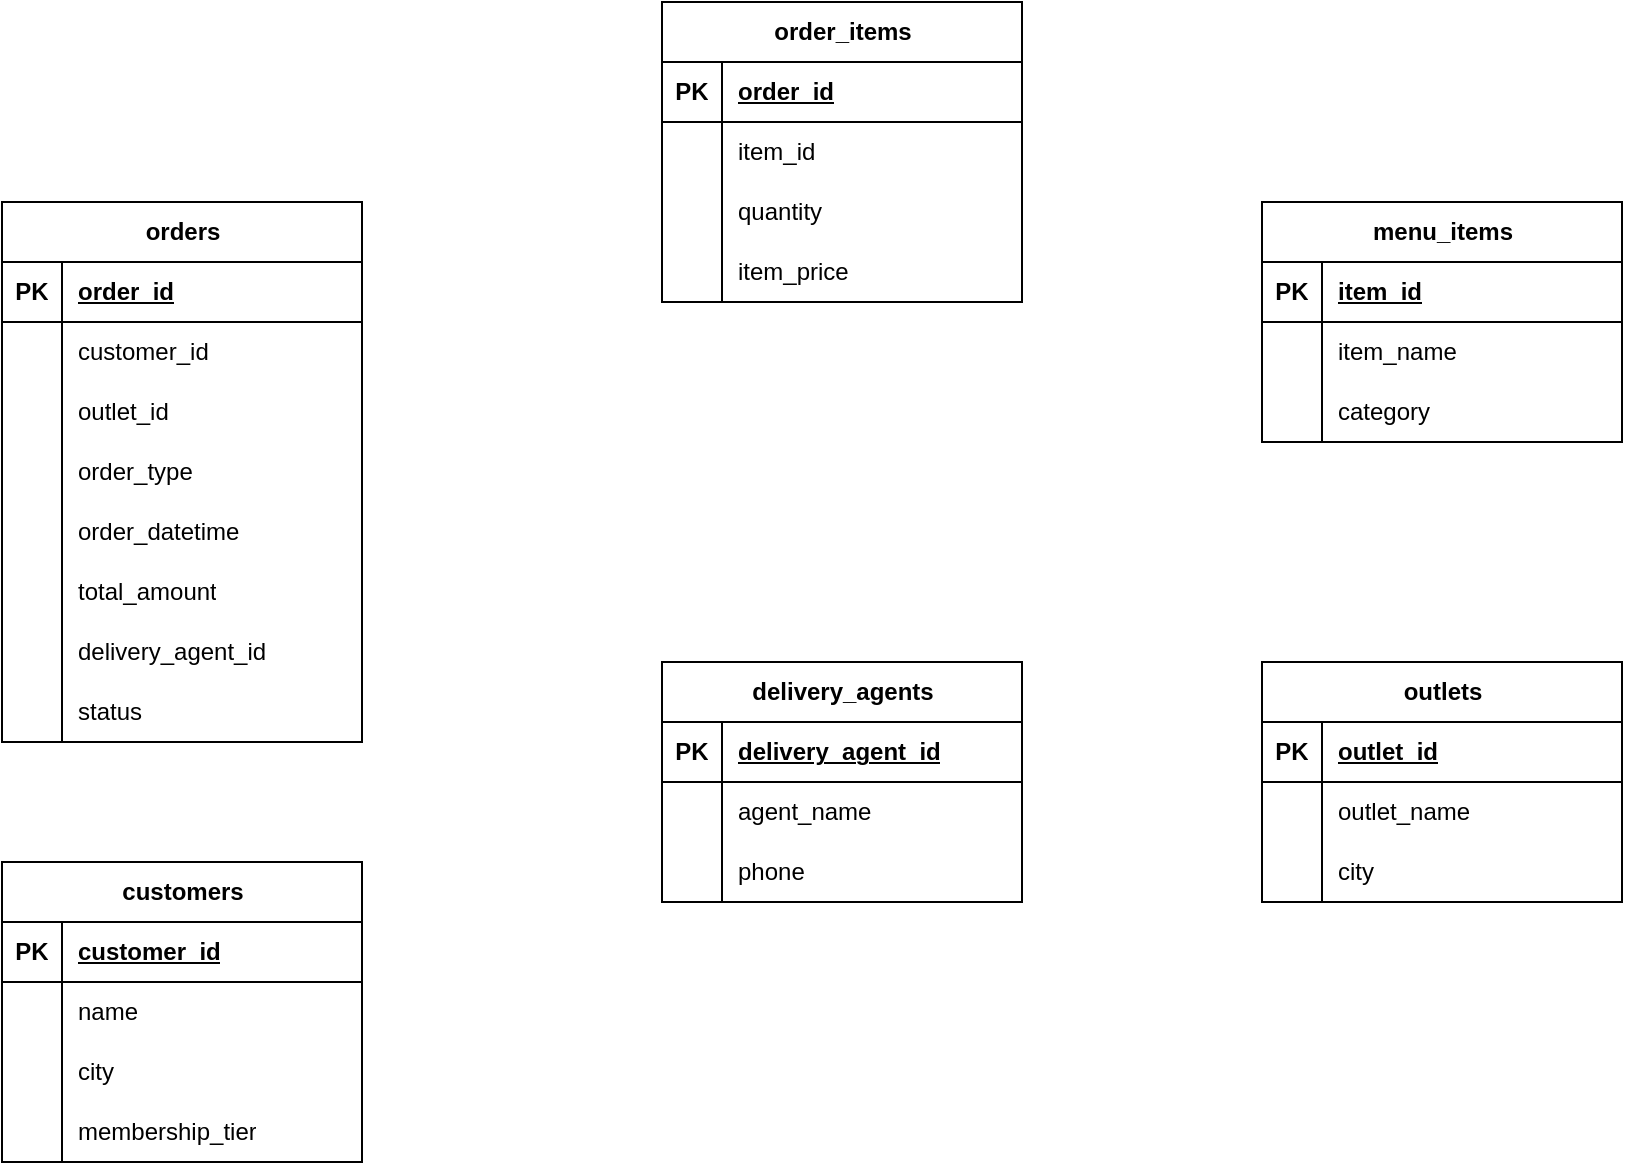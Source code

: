 <mxfile pages="2">
    <diagram name="oltp_data_model" id="WzeyVH58LjsJJDs8XdlO">
        <mxGraphModel dx="1748" dy="1541" grid="1" gridSize="10" guides="1" tooltips="1" connect="1" arrows="1" fold="1" page="1" pageScale="1" pageWidth="850" pageHeight="1100" math="0" shadow="0">
            <root>
                <mxCell id="0"/>
                <mxCell id="1" parent="0"/>
                <mxCell id="2oHUmhwp4OCKs85Lv-Nw-1" value="orders" style="shape=table;startSize=30;container=1;collapsible=1;childLayout=tableLayout;fixedRows=1;rowLines=0;fontStyle=1;align=center;resizeLast=1;html=1;" parent="1" vertex="1">
                    <mxGeometry x="-10" y="-30" width="180" height="270" as="geometry"/>
                </mxCell>
                <mxCell id="2oHUmhwp4OCKs85Lv-Nw-2" value="" style="shape=tableRow;horizontal=0;startSize=0;swimlaneHead=0;swimlaneBody=0;fillColor=none;collapsible=0;dropTarget=0;points=[[0,0.5],[1,0.5]];portConstraint=eastwest;top=0;left=0;right=0;bottom=1;" parent="2oHUmhwp4OCKs85Lv-Nw-1" vertex="1">
                    <mxGeometry y="30" width="180" height="30" as="geometry"/>
                </mxCell>
                <mxCell id="2oHUmhwp4OCKs85Lv-Nw-3" value="PK" style="shape=partialRectangle;connectable=0;fillColor=none;top=0;left=0;bottom=0;right=0;fontStyle=1;overflow=hidden;whiteSpace=wrap;html=1;" parent="2oHUmhwp4OCKs85Lv-Nw-2" vertex="1">
                    <mxGeometry width="30" height="30" as="geometry">
                        <mxRectangle width="30" height="30" as="alternateBounds"/>
                    </mxGeometry>
                </mxCell>
                <mxCell id="2oHUmhwp4OCKs85Lv-Nw-4" value="order_id" style="shape=partialRectangle;connectable=0;fillColor=none;top=0;left=0;bottom=0;right=0;align=left;spacingLeft=6;fontStyle=5;overflow=hidden;whiteSpace=wrap;html=1;" parent="2oHUmhwp4OCKs85Lv-Nw-2" vertex="1">
                    <mxGeometry x="30" width="150" height="30" as="geometry">
                        <mxRectangle width="150" height="30" as="alternateBounds"/>
                    </mxGeometry>
                </mxCell>
                <mxCell id="2oHUmhwp4OCKs85Lv-Nw-5" value="" style="shape=tableRow;horizontal=0;startSize=0;swimlaneHead=0;swimlaneBody=0;fillColor=none;collapsible=0;dropTarget=0;points=[[0,0.5],[1,0.5]];portConstraint=eastwest;top=0;left=0;right=0;bottom=0;" parent="2oHUmhwp4OCKs85Lv-Nw-1" vertex="1">
                    <mxGeometry y="60" width="180" height="30" as="geometry"/>
                </mxCell>
                <mxCell id="2oHUmhwp4OCKs85Lv-Nw-6" value="" style="shape=partialRectangle;connectable=0;fillColor=none;top=0;left=0;bottom=0;right=0;editable=1;overflow=hidden;whiteSpace=wrap;html=1;" parent="2oHUmhwp4OCKs85Lv-Nw-5" vertex="1">
                    <mxGeometry width="30" height="30" as="geometry">
                        <mxRectangle width="30" height="30" as="alternateBounds"/>
                    </mxGeometry>
                </mxCell>
                <mxCell id="2oHUmhwp4OCKs85Lv-Nw-7" value="customer_id" style="shape=partialRectangle;connectable=0;fillColor=none;top=0;left=0;bottom=0;right=0;align=left;spacingLeft=6;overflow=hidden;whiteSpace=wrap;html=1;" parent="2oHUmhwp4OCKs85Lv-Nw-5" vertex="1">
                    <mxGeometry x="30" width="150" height="30" as="geometry">
                        <mxRectangle width="150" height="30" as="alternateBounds"/>
                    </mxGeometry>
                </mxCell>
                <mxCell id="2oHUmhwp4OCKs85Lv-Nw-8" value="" style="shape=tableRow;horizontal=0;startSize=0;swimlaneHead=0;swimlaneBody=0;fillColor=none;collapsible=0;dropTarget=0;points=[[0,0.5],[1,0.5]];portConstraint=eastwest;top=0;left=0;right=0;bottom=0;" parent="2oHUmhwp4OCKs85Lv-Nw-1" vertex="1">
                    <mxGeometry y="90" width="180" height="30" as="geometry"/>
                </mxCell>
                <mxCell id="2oHUmhwp4OCKs85Lv-Nw-9" value="" style="shape=partialRectangle;connectable=0;fillColor=none;top=0;left=0;bottom=0;right=0;editable=1;overflow=hidden;whiteSpace=wrap;html=1;" parent="2oHUmhwp4OCKs85Lv-Nw-8" vertex="1">
                    <mxGeometry width="30" height="30" as="geometry">
                        <mxRectangle width="30" height="30" as="alternateBounds"/>
                    </mxGeometry>
                </mxCell>
                <mxCell id="2oHUmhwp4OCKs85Lv-Nw-10" value="outlet_id" style="shape=partialRectangle;connectable=0;fillColor=none;top=0;left=0;bottom=0;right=0;align=left;spacingLeft=6;overflow=hidden;whiteSpace=wrap;html=1;" parent="2oHUmhwp4OCKs85Lv-Nw-8" vertex="1">
                    <mxGeometry x="30" width="150" height="30" as="geometry">
                        <mxRectangle width="150" height="30" as="alternateBounds"/>
                    </mxGeometry>
                </mxCell>
                <mxCell id="2oHUmhwp4OCKs85Lv-Nw-11" value="" style="shape=tableRow;horizontal=0;startSize=0;swimlaneHead=0;swimlaneBody=0;fillColor=none;collapsible=0;dropTarget=0;points=[[0,0.5],[1,0.5]];portConstraint=eastwest;top=0;left=0;right=0;bottom=0;" parent="2oHUmhwp4OCKs85Lv-Nw-1" vertex="1">
                    <mxGeometry y="120" width="180" height="30" as="geometry"/>
                </mxCell>
                <mxCell id="2oHUmhwp4OCKs85Lv-Nw-12" value="" style="shape=partialRectangle;connectable=0;fillColor=none;top=0;left=0;bottom=0;right=0;editable=1;overflow=hidden;whiteSpace=wrap;html=1;" parent="2oHUmhwp4OCKs85Lv-Nw-11" vertex="1">
                    <mxGeometry width="30" height="30" as="geometry">
                        <mxRectangle width="30" height="30" as="alternateBounds"/>
                    </mxGeometry>
                </mxCell>
                <mxCell id="2oHUmhwp4OCKs85Lv-Nw-13" value="order_type" style="shape=partialRectangle;connectable=0;fillColor=none;top=0;left=0;bottom=0;right=0;align=left;spacingLeft=6;overflow=hidden;whiteSpace=wrap;html=1;" parent="2oHUmhwp4OCKs85Lv-Nw-11" vertex="1">
                    <mxGeometry x="30" width="150" height="30" as="geometry">
                        <mxRectangle width="150" height="30" as="alternateBounds"/>
                    </mxGeometry>
                </mxCell>
                <mxCell id="2oHUmhwp4OCKs85Lv-Nw-95" value="" style="shape=tableRow;horizontal=0;startSize=0;swimlaneHead=0;swimlaneBody=0;fillColor=none;collapsible=0;dropTarget=0;points=[[0,0.5],[1,0.5]];portConstraint=eastwest;top=0;left=0;right=0;bottom=0;" parent="2oHUmhwp4OCKs85Lv-Nw-1" vertex="1">
                    <mxGeometry y="150" width="180" height="30" as="geometry"/>
                </mxCell>
                <mxCell id="2oHUmhwp4OCKs85Lv-Nw-96" value="" style="shape=partialRectangle;connectable=0;fillColor=none;top=0;left=0;bottom=0;right=0;editable=1;overflow=hidden;whiteSpace=wrap;html=1;" parent="2oHUmhwp4OCKs85Lv-Nw-95" vertex="1">
                    <mxGeometry width="30" height="30" as="geometry">
                        <mxRectangle width="30" height="30" as="alternateBounds"/>
                    </mxGeometry>
                </mxCell>
                <mxCell id="2oHUmhwp4OCKs85Lv-Nw-97" value="order_datetime" style="shape=partialRectangle;connectable=0;fillColor=none;top=0;left=0;bottom=0;right=0;align=left;spacingLeft=6;overflow=hidden;whiteSpace=wrap;html=1;" parent="2oHUmhwp4OCKs85Lv-Nw-95" vertex="1">
                    <mxGeometry x="30" width="150" height="30" as="geometry">
                        <mxRectangle width="150" height="30" as="alternateBounds"/>
                    </mxGeometry>
                </mxCell>
                <mxCell id="2oHUmhwp4OCKs85Lv-Nw-98" value="" style="shape=tableRow;horizontal=0;startSize=0;swimlaneHead=0;swimlaneBody=0;fillColor=none;collapsible=0;dropTarget=0;points=[[0,0.5],[1,0.5]];portConstraint=eastwest;top=0;left=0;right=0;bottom=0;" parent="2oHUmhwp4OCKs85Lv-Nw-1" vertex="1">
                    <mxGeometry y="180" width="180" height="30" as="geometry"/>
                </mxCell>
                <mxCell id="2oHUmhwp4OCKs85Lv-Nw-99" value="" style="shape=partialRectangle;connectable=0;fillColor=none;top=0;left=0;bottom=0;right=0;editable=1;overflow=hidden;whiteSpace=wrap;html=1;" parent="2oHUmhwp4OCKs85Lv-Nw-98" vertex="1">
                    <mxGeometry width="30" height="30" as="geometry">
                        <mxRectangle width="30" height="30" as="alternateBounds"/>
                    </mxGeometry>
                </mxCell>
                <mxCell id="2oHUmhwp4OCKs85Lv-Nw-100" value="total_amount" style="shape=partialRectangle;connectable=0;fillColor=none;top=0;left=0;bottom=0;right=0;align=left;spacingLeft=6;overflow=hidden;whiteSpace=wrap;html=1;" parent="2oHUmhwp4OCKs85Lv-Nw-98" vertex="1">
                    <mxGeometry x="30" width="150" height="30" as="geometry">
                        <mxRectangle width="150" height="30" as="alternateBounds"/>
                    </mxGeometry>
                </mxCell>
                <mxCell id="2oHUmhwp4OCKs85Lv-Nw-101" value="" style="shape=tableRow;horizontal=0;startSize=0;swimlaneHead=0;swimlaneBody=0;fillColor=none;collapsible=0;dropTarget=0;points=[[0,0.5],[1,0.5]];portConstraint=eastwest;top=0;left=0;right=0;bottom=0;" parent="2oHUmhwp4OCKs85Lv-Nw-1" vertex="1">
                    <mxGeometry y="210" width="180" height="30" as="geometry"/>
                </mxCell>
                <mxCell id="2oHUmhwp4OCKs85Lv-Nw-102" value="" style="shape=partialRectangle;connectable=0;fillColor=none;top=0;left=0;bottom=0;right=0;editable=1;overflow=hidden;whiteSpace=wrap;html=1;" parent="2oHUmhwp4OCKs85Lv-Nw-101" vertex="1">
                    <mxGeometry width="30" height="30" as="geometry">
                        <mxRectangle width="30" height="30" as="alternateBounds"/>
                    </mxGeometry>
                </mxCell>
                <mxCell id="2oHUmhwp4OCKs85Lv-Nw-103" value="delivery_agent_id" style="shape=partialRectangle;connectable=0;fillColor=none;top=0;left=0;bottom=0;right=0;align=left;spacingLeft=6;overflow=hidden;whiteSpace=wrap;html=1;" parent="2oHUmhwp4OCKs85Lv-Nw-101" vertex="1">
                    <mxGeometry x="30" width="150" height="30" as="geometry">
                        <mxRectangle width="150" height="30" as="alternateBounds"/>
                    </mxGeometry>
                </mxCell>
                <mxCell id="2oHUmhwp4OCKs85Lv-Nw-126" value="" style="shape=tableRow;horizontal=0;startSize=0;swimlaneHead=0;swimlaneBody=0;fillColor=none;collapsible=0;dropTarget=0;points=[[0,0.5],[1,0.5]];portConstraint=eastwest;top=0;left=0;right=0;bottom=0;" parent="2oHUmhwp4OCKs85Lv-Nw-1" vertex="1">
                    <mxGeometry y="240" width="180" height="30" as="geometry"/>
                </mxCell>
                <mxCell id="2oHUmhwp4OCKs85Lv-Nw-127" value="" style="shape=partialRectangle;connectable=0;fillColor=none;top=0;left=0;bottom=0;right=0;editable=1;overflow=hidden;whiteSpace=wrap;html=1;" parent="2oHUmhwp4OCKs85Lv-Nw-126" vertex="1">
                    <mxGeometry width="30" height="30" as="geometry">
                        <mxRectangle width="30" height="30" as="alternateBounds"/>
                    </mxGeometry>
                </mxCell>
                <mxCell id="2oHUmhwp4OCKs85Lv-Nw-128" value="status" style="shape=partialRectangle;connectable=0;fillColor=none;top=0;left=0;bottom=0;right=0;align=left;spacingLeft=6;overflow=hidden;whiteSpace=wrap;html=1;" parent="2oHUmhwp4OCKs85Lv-Nw-126" vertex="1">
                    <mxGeometry x="30" width="150" height="30" as="geometry">
                        <mxRectangle width="150" height="30" as="alternateBounds"/>
                    </mxGeometry>
                </mxCell>
                <mxCell id="2oHUmhwp4OCKs85Lv-Nw-30" value="menu_items" style="shape=table;startSize=30;container=1;collapsible=1;childLayout=tableLayout;fixedRows=1;rowLines=0;fontStyle=1;align=center;resizeLast=1;html=1;" parent="1" vertex="1">
                    <mxGeometry x="620" y="-30" width="180" height="120" as="geometry"/>
                </mxCell>
                <mxCell id="2oHUmhwp4OCKs85Lv-Nw-31" value="" style="shape=tableRow;horizontal=0;startSize=0;swimlaneHead=0;swimlaneBody=0;fillColor=none;collapsible=0;dropTarget=0;points=[[0,0.5],[1,0.5]];portConstraint=eastwest;top=0;left=0;right=0;bottom=1;" parent="2oHUmhwp4OCKs85Lv-Nw-30" vertex="1">
                    <mxGeometry y="30" width="180" height="30" as="geometry"/>
                </mxCell>
                <mxCell id="2oHUmhwp4OCKs85Lv-Nw-32" value="PK" style="shape=partialRectangle;connectable=0;fillColor=none;top=0;left=0;bottom=0;right=0;fontStyle=1;overflow=hidden;whiteSpace=wrap;html=1;" parent="2oHUmhwp4OCKs85Lv-Nw-31" vertex="1">
                    <mxGeometry width="30" height="30" as="geometry">
                        <mxRectangle width="30" height="30" as="alternateBounds"/>
                    </mxGeometry>
                </mxCell>
                <mxCell id="2oHUmhwp4OCKs85Lv-Nw-33" value="item_id" style="shape=partialRectangle;connectable=0;fillColor=none;top=0;left=0;bottom=0;right=0;align=left;spacingLeft=6;fontStyle=5;overflow=hidden;whiteSpace=wrap;html=1;" parent="2oHUmhwp4OCKs85Lv-Nw-31" vertex="1">
                    <mxGeometry x="30" width="150" height="30" as="geometry">
                        <mxRectangle width="150" height="30" as="alternateBounds"/>
                    </mxGeometry>
                </mxCell>
                <mxCell id="2oHUmhwp4OCKs85Lv-Nw-34" value="" style="shape=tableRow;horizontal=0;startSize=0;swimlaneHead=0;swimlaneBody=0;fillColor=none;collapsible=0;dropTarget=0;points=[[0,0.5],[1,0.5]];portConstraint=eastwest;top=0;left=0;right=0;bottom=0;" parent="2oHUmhwp4OCKs85Lv-Nw-30" vertex="1">
                    <mxGeometry y="60" width="180" height="30" as="geometry"/>
                </mxCell>
                <mxCell id="2oHUmhwp4OCKs85Lv-Nw-35" value="" style="shape=partialRectangle;connectable=0;fillColor=none;top=0;left=0;bottom=0;right=0;editable=1;overflow=hidden;whiteSpace=wrap;html=1;" parent="2oHUmhwp4OCKs85Lv-Nw-34" vertex="1">
                    <mxGeometry width="30" height="30" as="geometry">
                        <mxRectangle width="30" height="30" as="alternateBounds"/>
                    </mxGeometry>
                </mxCell>
                <mxCell id="2oHUmhwp4OCKs85Lv-Nw-36" value="item_name" style="shape=partialRectangle;connectable=0;fillColor=none;top=0;left=0;bottom=0;right=0;align=left;spacingLeft=6;overflow=hidden;whiteSpace=wrap;html=1;" parent="2oHUmhwp4OCKs85Lv-Nw-34" vertex="1">
                    <mxGeometry x="30" width="150" height="30" as="geometry">
                        <mxRectangle width="150" height="30" as="alternateBounds"/>
                    </mxGeometry>
                </mxCell>
                <mxCell id="2oHUmhwp4OCKs85Lv-Nw-37" value="" style="shape=tableRow;horizontal=0;startSize=0;swimlaneHead=0;swimlaneBody=0;fillColor=none;collapsible=0;dropTarget=0;points=[[0,0.5],[1,0.5]];portConstraint=eastwest;top=0;left=0;right=0;bottom=0;" parent="2oHUmhwp4OCKs85Lv-Nw-30" vertex="1">
                    <mxGeometry y="90" width="180" height="30" as="geometry"/>
                </mxCell>
                <mxCell id="2oHUmhwp4OCKs85Lv-Nw-38" value="" style="shape=partialRectangle;connectable=0;fillColor=none;top=0;left=0;bottom=0;right=0;editable=1;overflow=hidden;whiteSpace=wrap;html=1;" parent="2oHUmhwp4OCKs85Lv-Nw-37" vertex="1">
                    <mxGeometry width="30" height="30" as="geometry">
                        <mxRectangle width="30" height="30" as="alternateBounds"/>
                    </mxGeometry>
                </mxCell>
                <mxCell id="2oHUmhwp4OCKs85Lv-Nw-39" value="category" style="shape=partialRectangle;connectable=0;fillColor=none;top=0;left=0;bottom=0;right=0;align=left;spacingLeft=6;overflow=hidden;whiteSpace=wrap;html=1;" parent="2oHUmhwp4OCKs85Lv-Nw-37" vertex="1">
                    <mxGeometry x="30" width="150" height="30" as="geometry">
                        <mxRectangle width="150" height="30" as="alternateBounds"/>
                    </mxGeometry>
                </mxCell>
                <mxCell id="2oHUmhwp4OCKs85Lv-Nw-43" value="outlets" style="shape=table;startSize=30;container=1;collapsible=1;childLayout=tableLayout;fixedRows=1;rowLines=0;fontStyle=1;align=center;resizeLast=1;html=1;" parent="1" vertex="1">
                    <mxGeometry x="620" y="200" width="180" height="120" as="geometry"/>
                </mxCell>
                <mxCell id="2oHUmhwp4OCKs85Lv-Nw-44" value="" style="shape=tableRow;horizontal=0;startSize=0;swimlaneHead=0;swimlaneBody=0;fillColor=none;collapsible=0;dropTarget=0;points=[[0,0.5],[1,0.5]];portConstraint=eastwest;top=0;left=0;right=0;bottom=1;" parent="2oHUmhwp4OCKs85Lv-Nw-43" vertex="1">
                    <mxGeometry y="30" width="180" height="30" as="geometry"/>
                </mxCell>
                <mxCell id="2oHUmhwp4OCKs85Lv-Nw-45" value="PK" style="shape=partialRectangle;connectable=0;fillColor=none;top=0;left=0;bottom=0;right=0;fontStyle=1;overflow=hidden;whiteSpace=wrap;html=1;" parent="2oHUmhwp4OCKs85Lv-Nw-44" vertex="1">
                    <mxGeometry width="30" height="30" as="geometry">
                        <mxRectangle width="30" height="30" as="alternateBounds"/>
                    </mxGeometry>
                </mxCell>
                <mxCell id="2oHUmhwp4OCKs85Lv-Nw-46" value="outlet_id" style="shape=partialRectangle;connectable=0;fillColor=none;top=0;left=0;bottom=0;right=0;align=left;spacingLeft=6;fontStyle=5;overflow=hidden;whiteSpace=wrap;html=1;" parent="2oHUmhwp4OCKs85Lv-Nw-44" vertex="1">
                    <mxGeometry x="30" width="150" height="30" as="geometry">
                        <mxRectangle width="150" height="30" as="alternateBounds"/>
                    </mxGeometry>
                </mxCell>
                <mxCell id="2oHUmhwp4OCKs85Lv-Nw-47" value="" style="shape=tableRow;horizontal=0;startSize=0;swimlaneHead=0;swimlaneBody=0;fillColor=none;collapsible=0;dropTarget=0;points=[[0,0.5],[1,0.5]];portConstraint=eastwest;top=0;left=0;right=0;bottom=0;" parent="2oHUmhwp4OCKs85Lv-Nw-43" vertex="1">
                    <mxGeometry y="60" width="180" height="30" as="geometry"/>
                </mxCell>
                <mxCell id="2oHUmhwp4OCKs85Lv-Nw-48" value="" style="shape=partialRectangle;connectable=0;fillColor=none;top=0;left=0;bottom=0;right=0;editable=1;overflow=hidden;whiteSpace=wrap;html=1;" parent="2oHUmhwp4OCKs85Lv-Nw-47" vertex="1">
                    <mxGeometry width="30" height="30" as="geometry">
                        <mxRectangle width="30" height="30" as="alternateBounds"/>
                    </mxGeometry>
                </mxCell>
                <mxCell id="2oHUmhwp4OCKs85Lv-Nw-49" value="outlet_name" style="shape=partialRectangle;connectable=0;fillColor=none;top=0;left=0;bottom=0;right=0;align=left;spacingLeft=6;overflow=hidden;whiteSpace=wrap;html=1;" parent="2oHUmhwp4OCKs85Lv-Nw-47" vertex="1">
                    <mxGeometry x="30" width="150" height="30" as="geometry">
                        <mxRectangle width="150" height="30" as="alternateBounds"/>
                    </mxGeometry>
                </mxCell>
                <mxCell id="2oHUmhwp4OCKs85Lv-Nw-50" value="" style="shape=tableRow;horizontal=0;startSize=0;swimlaneHead=0;swimlaneBody=0;fillColor=none;collapsible=0;dropTarget=0;points=[[0,0.5],[1,0.5]];portConstraint=eastwest;top=0;left=0;right=0;bottom=0;" parent="2oHUmhwp4OCKs85Lv-Nw-43" vertex="1">
                    <mxGeometry y="90" width="180" height="30" as="geometry"/>
                </mxCell>
                <mxCell id="2oHUmhwp4OCKs85Lv-Nw-51" value="" style="shape=partialRectangle;connectable=0;fillColor=none;top=0;left=0;bottom=0;right=0;editable=1;overflow=hidden;whiteSpace=wrap;html=1;" parent="2oHUmhwp4OCKs85Lv-Nw-50" vertex="1">
                    <mxGeometry width="30" height="30" as="geometry">
                        <mxRectangle width="30" height="30" as="alternateBounds"/>
                    </mxGeometry>
                </mxCell>
                <mxCell id="2oHUmhwp4OCKs85Lv-Nw-52" value="city" style="shape=partialRectangle;connectable=0;fillColor=none;top=0;left=0;bottom=0;right=0;align=left;spacingLeft=6;overflow=hidden;whiteSpace=wrap;html=1;" parent="2oHUmhwp4OCKs85Lv-Nw-50" vertex="1">
                    <mxGeometry x="30" width="150" height="30" as="geometry">
                        <mxRectangle width="150" height="30" as="alternateBounds"/>
                    </mxGeometry>
                </mxCell>
                <mxCell id="2oHUmhwp4OCKs85Lv-Nw-56" value="customers" style="shape=table;startSize=30;container=1;collapsible=1;childLayout=tableLayout;fixedRows=1;rowLines=0;fontStyle=1;align=center;resizeLast=1;html=1;" parent="1" vertex="1">
                    <mxGeometry x="-10" y="300" width="180" height="150" as="geometry"/>
                </mxCell>
                <mxCell id="2oHUmhwp4OCKs85Lv-Nw-57" value="" style="shape=tableRow;horizontal=0;startSize=0;swimlaneHead=0;swimlaneBody=0;fillColor=none;collapsible=0;dropTarget=0;points=[[0,0.5],[1,0.5]];portConstraint=eastwest;top=0;left=0;right=0;bottom=1;" parent="2oHUmhwp4OCKs85Lv-Nw-56" vertex="1">
                    <mxGeometry y="30" width="180" height="30" as="geometry"/>
                </mxCell>
                <mxCell id="2oHUmhwp4OCKs85Lv-Nw-58" value="PK" style="shape=partialRectangle;connectable=0;fillColor=none;top=0;left=0;bottom=0;right=0;fontStyle=1;overflow=hidden;whiteSpace=wrap;html=1;" parent="2oHUmhwp4OCKs85Lv-Nw-57" vertex="1">
                    <mxGeometry width="30" height="30" as="geometry">
                        <mxRectangle width="30" height="30" as="alternateBounds"/>
                    </mxGeometry>
                </mxCell>
                <mxCell id="2oHUmhwp4OCKs85Lv-Nw-59" value="customer_id" style="shape=partialRectangle;connectable=0;fillColor=none;top=0;left=0;bottom=0;right=0;align=left;spacingLeft=6;fontStyle=5;overflow=hidden;whiteSpace=wrap;html=1;" parent="2oHUmhwp4OCKs85Lv-Nw-57" vertex="1">
                    <mxGeometry x="30" width="150" height="30" as="geometry">
                        <mxRectangle width="150" height="30" as="alternateBounds"/>
                    </mxGeometry>
                </mxCell>
                <mxCell id="2oHUmhwp4OCKs85Lv-Nw-60" value="" style="shape=tableRow;horizontal=0;startSize=0;swimlaneHead=0;swimlaneBody=0;fillColor=none;collapsible=0;dropTarget=0;points=[[0,0.5],[1,0.5]];portConstraint=eastwest;top=0;left=0;right=0;bottom=0;" parent="2oHUmhwp4OCKs85Lv-Nw-56" vertex="1">
                    <mxGeometry y="60" width="180" height="30" as="geometry"/>
                </mxCell>
                <mxCell id="2oHUmhwp4OCKs85Lv-Nw-61" value="" style="shape=partialRectangle;connectable=0;fillColor=none;top=0;left=0;bottom=0;right=0;editable=1;overflow=hidden;whiteSpace=wrap;html=1;" parent="2oHUmhwp4OCKs85Lv-Nw-60" vertex="1">
                    <mxGeometry width="30" height="30" as="geometry">
                        <mxRectangle width="30" height="30" as="alternateBounds"/>
                    </mxGeometry>
                </mxCell>
                <mxCell id="2oHUmhwp4OCKs85Lv-Nw-62" value="name" style="shape=partialRectangle;connectable=0;fillColor=none;top=0;left=0;bottom=0;right=0;align=left;spacingLeft=6;overflow=hidden;whiteSpace=wrap;html=1;" parent="2oHUmhwp4OCKs85Lv-Nw-60" vertex="1">
                    <mxGeometry x="30" width="150" height="30" as="geometry">
                        <mxRectangle width="150" height="30" as="alternateBounds"/>
                    </mxGeometry>
                </mxCell>
                <mxCell id="2oHUmhwp4OCKs85Lv-Nw-63" value="" style="shape=tableRow;horizontal=0;startSize=0;swimlaneHead=0;swimlaneBody=0;fillColor=none;collapsible=0;dropTarget=0;points=[[0,0.5],[1,0.5]];portConstraint=eastwest;top=0;left=0;right=0;bottom=0;" parent="2oHUmhwp4OCKs85Lv-Nw-56" vertex="1">
                    <mxGeometry y="90" width="180" height="30" as="geometry"/>
                </mxCell>
                <mxCell id="2oHUmhwp4OCKs85Lv-Nw-64" value="" style="shape=partialRectangle;connectable=0;fillColor=none;top=0;left=0;bottom=0;right=0;editable=1;overflow=hidden;whiteSpace=wrap;html=1;" parent="2oHUmhwp4OCKs85Lv-Nw-63" vertex="1">
                    <mxGeometry width="30" height="30" as="geometry">
                        <mxRectangle width="30" height="30" as="alternateBounds"/>
                    </mxGeometry>
                </mxCell>
                <mxCell id="2oHUmhwp4OCKs85Lv-Nw-65" value="city" style="shape=partialRectangle;connectable=0;fillColor=none;top=0;left=0;bottom=0;right=0;align=left;spacingLeft=6;overflow=hidden;whiteSpace=wrap;html=1;" parent="2oHUmhwp4OCKs85Lv-Nw-63" vertex="1">
                    <mxGeometry x="30" width="150" height="30" as="geometry">
                        <mxRectangle width="150" height="30" as="alternateBounds"/>
                    </mxGeometry>
                </mxCell>
                <mxCell id="2oHUmhwp4OCKs85Lv-Nw-66" value="" style="shape=tableRow;horizontal=0;startSize=0;swimlaneHead=0;swimlaneBody=0;fillColor=none;collapsible=0;dropTarget=0;points=[[0,0.5],[1,0.5]];portConstraint=eastwest;top=0;left=0;right=0;bottom=0;" parent="2oHUmhwp4OCKs85Lv-Nw-56" vertex="1">
                    <mxGeometry y="120" width="180" height="30" as="geometry"/>
                </mxCell>
                <mxCell id="2oHUmhwp4OCKs85Lv-Nw-67" value="" style="shape=partialRectangle;connectable=0;fillColor=none;top=0;left=0;bottom=0;right=0;editable=1;overflow=hidden;whiteSpace=wrap;html=1;" parent="2oHUmhwp4OCKs85Lv-Nw-66" vertex="1">
                    <mxGeometry width="30" height="30" as="geometry">
                        <mxRectangle width="30" height="30" as="alternateBounds"/>
                    </mxGeometry>
                </mxCell>
                <mxCell id="2oHUmhwp4OCKs85Lv-Nw-68" value="membership_tier" style="shape=partialRectangle;connectable=0;fillColor=none;top=0;left=0;bottom=0;right=0;align=left;spacingLeft=6;overflow=hidden;whiteSpace=wrap;html=1;" parent="2oHUmhwp4OCKs85Lv-Nw-66" vertex="1">
                    <mxGeometry x="30" width="150" height="30" as="geometry">
                        <mxRectangle width="150" height="30" as="alternateBounds"/>
                    </mxGeometry>
                </mxCell>
                <mxCell id="2oHUmhwp4OCKs85Lv-Nw-69" value="order_items" style="shape=table;startSize=30;container=1;collapsible=1;childLayout=tableLayout;fixedRows=1;rowLines=0;fontStyle=1;align=center;resizeLast=1;html=1;" parent="1" vertex="1">
                    <mxGeometry x="320" y="-130" width="180" height="150" as="geometry"/>
                </mxCell>
                <mxCell id="2oHUmhwp4OCKs85Lv-Nw-70" value="" style="shape=tableRow;horizontal=0;startSize=0;swimlaneHead=0;swimlaneBody=0;fillColor=none;collapsible=0;dropTarget=0;points=[[0,0.5],[1,0.5]];portConstraint=eastwest;top=0;left=0;right=0;bottom=1;" parent="2oHUmhwp4OCKs85Lv-Nw-69" vertex="1">
                    <mxGeometry y="30" width="180" height="30" as="geometry"/>
                </mxCell>
                <mxCell id="2oHUmhwp4OCKs85Lv-Nw-71" value="PK" style="shape=partialRectangle;connectable=0;fillColor=none;top=0;left=0;bottom=0;right=0;fontStyle=1;overflow=hidden;whiteSpace=wrap;html=1;" parent="2oHUmhwp4OCKs85Lv-Nw-70" vertex="1">
                    <mxGeometry width="30" height="30" as="geometry">
                        <mxRectangle width="30" height="30" as="alternateBounds"/>
                    </mxGeometry>
                </mxCell>
                <mxCell id="2oHUmhwp4OCKs85Lv-Nw-72" value="order_id" style="shape=partialRectangle;connectable=0;fillColor=none;top=0;left=0;bottom=0;right=0;align=left;spacingLeft=6;fontStyle=5;overflow=hidden;whiteSpace=wrap;html=1;" parent="2oHUmhwp4OCKs85Lv-Nw-70" vertex="1">
                    <mxGeometry x="30" width="150" height="30" as="geometry">
                        <mxRectangle width="150" height="30" as="alternateBounds"/>
                    </mxGeometry>
                </mxCell>
                <mxCell id="2oHUmhwp4OCKs85Lv-Nw-73" value="" style="shape=tableRow;horizontal=0;startSize=0;swimlaneHead=0;swimlaneBody=0;fillColor=none;collapsible=0;dropTarget=0;points=[[0,0.5],[1,0.5]];portConstraint=eastwest;top=0;left=0;right=0;bottom=0;" parent="2oHUmhwp4OCKs85Lv-Nw-69" vertex="1">
                    <mxGeometry y="60" width="180" height="30" as="geometry"/>
                </mxCell>
                <mxCell id="2oHUmhwp4OCKs85Lv-Nw-74" value="" style="shape=partialRectangle;connectable=0;fillColor=none;top=0;left=0;bottom=0;right=0;editable=1;overflow=hidden;whiteSpace=wrap;html=1;" parent="2oHUmhwp4OCKs85Lv-Nw-73" vertex="1">
                    <mxGeometry width="30" height="30" as="geometry">
                        <mxRectangle width="30" height="30" as="alternateBounds"/>
                    </mxGeometry>
                </mxCell>
                <mxCell id="2oHUmhwp4OCKs85Lv-Nw-75" value="item_id" style="shape=partialRectangle;connectable=0;fillColor=none;top=0;left=0;bottom=0;right=0;align=left;spacingLeft=6;overflow=hidden;whiteSpace=wrap;html=1;" parent="2oHUmhwp4OCKs85Lv-Nw-73" vertex="1">
                    <mxGeometry x="30" width="150" height="30" as="geometry">
                        <mxRectangle width="150" height="30" as="alternateBounds"/>
                    </mxGeometry>
                </mxCell>
                <mxCell id="2oHUmhwp4OCKs85Lv-Nw-76" value="" style="shape=tableRow;horizontal=0;startSize=0;swimlaneHead=0;swimlaneBody=0;fillColor=none;collapsible=0;dropTarget=0;points=[[0,0.5],[1,0.5]];portConstraint=eastwest;top=0;left=0;right=0;bottom=0;" parent="2oHUmhwp4OCKs85Lv-Nw-69" vertex="1">
                    <mxGeometry y="90" width="180" height="30" as="geometry"/>
                </mxCell>
                <mxCell id="2oHUmhwp4OCKs85Lv-Nw-77" value="" style="shape=partialRectangle;connectable=0;fillColor=none;top=0;left=0;bottom=0;right=0;editable=1;overflow=hidden;whiteSpace=wrap;html=1;" parent="2oHUmhwp4OCKs85Lv-Nw-76" vertex="1">
                    <mxGeometry width="30" height="30" as="geometry">
                        <mxRectangle width="30" height="30" as="alternateBounds"/>
                    </mxGeometry>
                </mxCell>
                <mxCell id="2oHUmhwp4OCKs85Lv-Nw-78" value="quantity" style="shape=partialRectangle;connectable=0;fillColor=none;top=0;left=0;bottom=0;right=0;align=left;spacingLeft=6;overflow=hidden;whiteSpace=wrap;html=1;" parent="2oHUmhwp4OCKs85Lv-Nw-76" vertex="1">
                    <mxGeometry x="30" width="150" height="30" as="geometry">
                        <mxRectangle width="150" height="30" as="alternateBounds"/>
                    </mxGeometry>
                </mxCell>
                <mxCell id="2oHUmhwp4OCKs85Lv-Nw-79" value="" style="shape=tableRow;horizontal=0;startSize=0;swimlaneHead=0;swimlaneBody=0;fillColor=none;collapsible=0;dropTarget=0;points=[[0,0.5],[1,0.5]];portConstraint=eastwest;top=0;left=0;right=0;bottom=0;" parent="2oHUmhwp4OCKs85Lv-Nw-69" vertex="1">
                    <mxGeometry y="120" width="180" height="30" as="geometry"/>
                </mxCell>
                <mxCell id="2oHUmhwp4OCKs85Lv-Nw-80" value="" style="shape=partialRectangle;connectable=0;fillColor=none;top=0;left=0;bottom=0;right=0;editable=1;overflow=hidden;whiteSpace=wrap;html=1;" parent="2oHUmhwp4OCKs85Lv-Nw-79" vertex="1">
                    <mxGeometry width="30" height="30" as="geometry">
                        <mxRectangle width="30" height="30" as="alternateBounds"/>
                    </mxGeometry>
                </mxCell>
                <mxCell id="2oHUmhwp4OCKs85Lv-Nw-81" value="item_price" style="shape=partialRectangle;connectable=0;fillColor=none;top=0;left=0;bottom=0;right=0;align=left;spacingLeft=6;overflow=hidden;whiteSpace=wrap;html=1;" parent="2oHUmhwp4OCKs85Lv-Nw-79" vertex="1">
                    <mxGeometry x="30" width="150" height="30" as="geometry">
                        <mxRectangle width="150" height="30" as="alternateBounds"/>
                    </mxGeometry>
                </mxCell>
                <mxCell id="2oHUmhwp4OCKs85Lv-Nw-82" value="delivery_agents" style="shape=table;startSize=30;container=1;collapsible=1;childLayout=tableLayout;fixedRows=1;rowLines=0;fontStyle=1;align=center;resizeLast=1;html=1;" parent="1" vertex="1">
                    <mxGeometry x="320" y="200" width="180" height="120" as="geometry"/>
                </mxCell>
                <mxCell id="2oHUmhwp4OCKs85Lv-Nw-83" value="" style="shape=tableRow;horizontal=0;startSize=0;swimlaneHead=0;swimlaneBody=0;fillColor=none;collapsible=0;dropTarget=0;points=[[0,0.5],[1,0.5]];portConstraint=eastwest;top=0;left=0;right=0;bottom=1;" parent="2oHUmhwp4OCKs85Lv-Nw-82" vertex="1">
                    <mxGeometry y="30" width="180" height="30" as="geometry"/>
                </mxCell>
                <mxCell id="2oHUmhwp4OCKs85Lv-Nw-84" value="PK" style="shape=partialRectangle;connectable=0;fillColor=none;top=0;left=0;bottom=0;right=0;fontStyle=1;overflow=hidden;whiteSpace=wrap;html=1;" parent="2oHUmhwp4OCKs85Lv-Nw-83" vertex="1">
                    <mxGeometry width="30" height="30" as="geometry">
                        <mxRectangle width="30" height="30" as="alternateBounds"/>
                    </mxGeometry>
                </mxCell>
                <mxCell id="2oHUmhwp4OCKs85Lv-Nw-85" value="delivery_agent_id" style="shape=partialRectangle;connectable=0;fillColor=none;top=0;left=0;bottom=0;right=0;align=left;spacingLeft=6;fontStyle=5;overflow=hidden;whiteSpace=wrap;html=1;" parent="2oHUmhwp4OCKs85Lv-Nw-83" vertex="1">
                    <mxGeometry x="30" width="150" height="30" as="geometry">
                        <mxRectangle width="150" height="30" as="alternateBounds"/>
                    </mxGeometry>
                </mxCell>
                <mxCell id="2oHUmhwp4OCKs85Lv-Nw-86" value="" style="shape=tableRow;horizontal=0;startSize=0;swimlaneHead=0;swimlaneBody=0;fillColor=none;collapsible=0;dropTarget=0;points=[[0,0.5],[1,0.5]];portConstraint=eastwest;top=0;left=0;right=0;bottom=0;" parent="2oHUmhwp4OCKs85Lv-Nw-82" vertex="1">
                    <mxGeometry y="60" width="180" height="30" as="geometry"/>
                </mxCell>
                <mxCell id="2oHUmhwp4OCKs85Lv-Nw-87" value="" style="shape=partialRectangle;connectable=0;fillColor=none;top=0;left=0;bottom=0;right=0;editable=1;overflow=hidden;whiteSpace=wrap;html=1;" parent="2oHUmhwp4OCKs85Lv-Nw-86" vertex="1">
                    <mxGeometry width="30" height="30" as="geometry">
                        <mxRectangle width="30" height="30" as="alternateBounds"/>
                    </mxGeometry>
                </mxCell>
                <mxCell id="2oHUmhwp4OCKs85Lv-Nw-88" value="agent_name" style="shape=partialRectangle;connectable=0;fillColor=none;top=0;left=0;bottom=0;right=0;align=left;spacingLeft=6;overflow=hidden;whiteSpace=wrap;html=1;" parent="2oHUmhwp4OCKs85Lv-Nw-86" vertex="1">
                    <mxGeometry x="30" width="150" height="30" as="geometry">
                        <mxRectangle width="150" height="30" as="alternateBounds"/>
                    </mxGeometry>
                </mxCell>
                <mxCell id="2oHUmhwp4OCKs85Lv-Nw-89" value="" style="shape=tableRow;horizontal=0;startSize=0;swimlaneHead=0;swimlaneBody=0;fillColor=none;collapsible=0;dropTarget=0;points=[[0,0.5],[1,0.5]];portConstraint=eastwest;top=0;left=0;right=0;bottom=0;" parent="2oHUmhwp4OCKs85Lv-Nw-82" vertex="1">
                    <mxGeometry y="90" width="180" height="30" as="geometry"/>
                </mxCell>
                <mxCell id="2oHUmhwp4OCKs85Lv-Nw-90" value="" style="shape=partialRectangle;connectable=0;fillColor=none;top=0;left=0;bottom=0;right=0;editable=1;overflow=hidden;whiteSpace=wrap;html=1;" parent="2oHUmhwp4OCKs85Lv-Nw-89" vertex="1">
                    <mxGeometry width="30" height="30" as="geometry">
                        <mxRectangle width="30" height="30" as="alternateBounds"/>
                    </mxGeometry>
                </mxCell>
                <mxCell id="2oHUmhwp4OCKs85Lv-Nw-91" value="phone" style="shape=partialRectangle;connectable=0;fillColor=none;top=0;left=0;bottom=0;right=0;align=left;spacingLeft=6;overflow=hidden;whiteSpace=wrap;html=1;" parent="2oHUmhwp4OCKs85Lv-Nw-89" vertex="1">
                    <mxGeometry x="30" width="150" height="30" as="geometry">
                        <mxRectangle width="150" height="30" as="alternateBounds"/>
                    </mxGeometry>
                </mxCell>
            </root>
        </mxGraphModel>
    </diagram>
    <diagram id="R8-fRTveaTk-vNrq14Hr" name="olap_data_model">
        <mxGraphModel dx="898" dy="441" grid="1" gridSize="10" guides="1" tooltips="1" connect="1" arrows="1" fold="1" page="1" pageScale="1" pageWidth="850" pageHeight="1100" math="0" shadow="0">
            <root>
                <mxCell id="0"/>
                <mxCell id="1" parent="0"/>
            </root>
        </mxGraphModel>
    </diagram>
</mxfile>